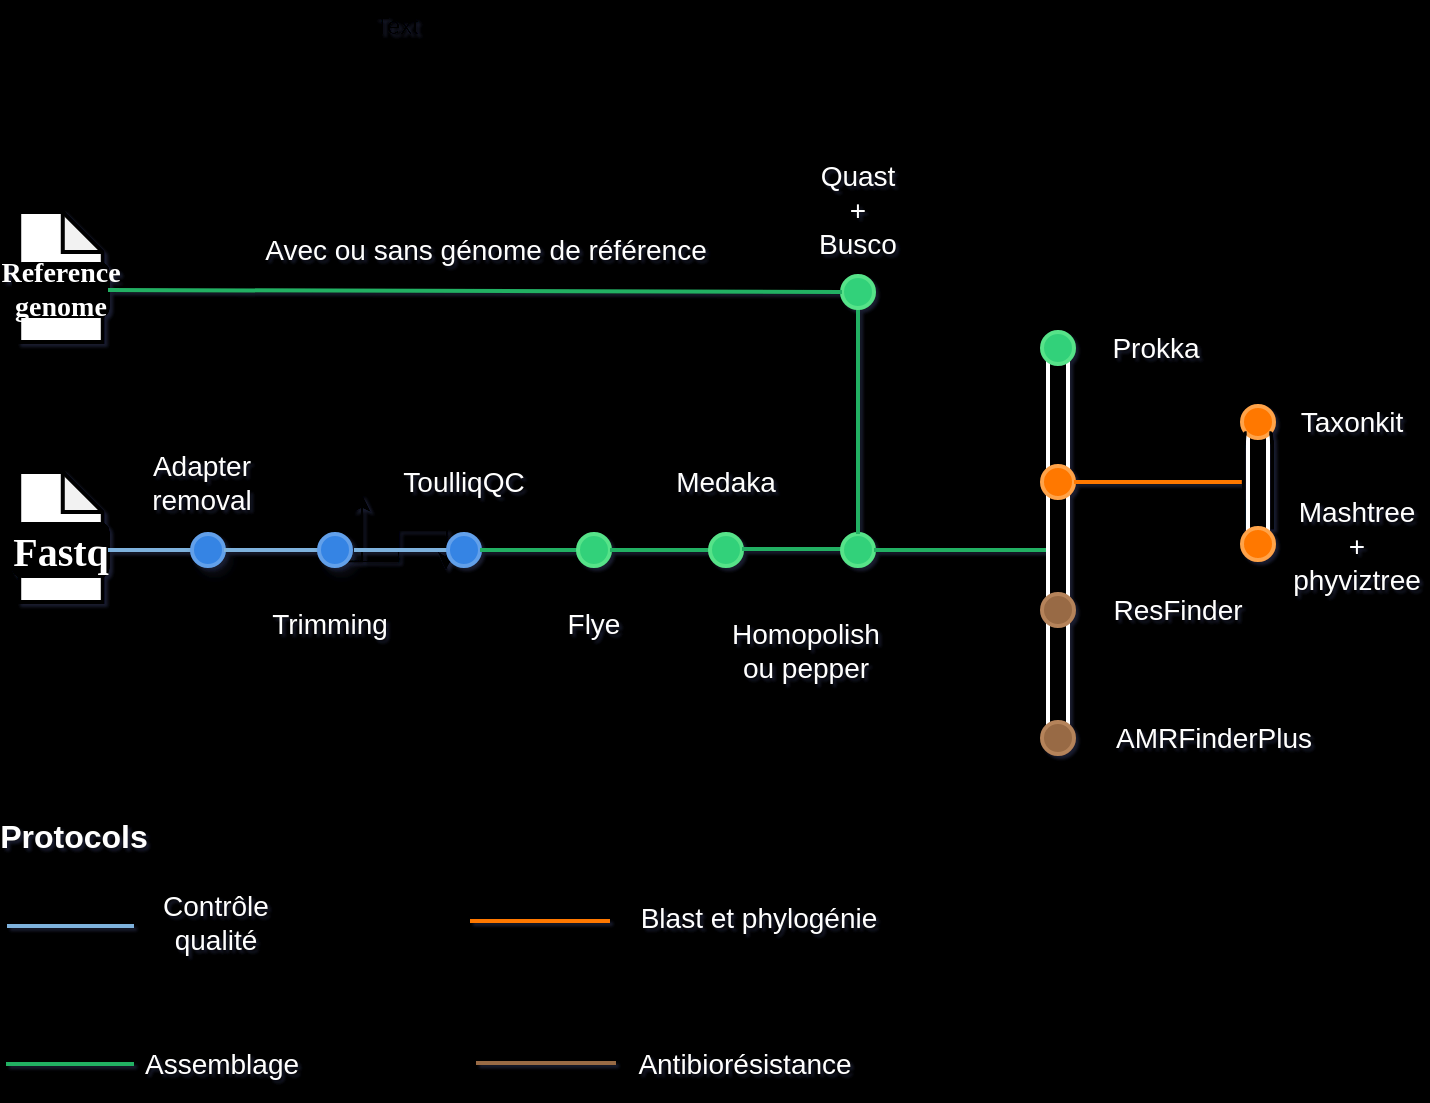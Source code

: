 <mxfile version="24.7.1" type="github">
  <diagram name="Page-1" id="H4P7NE6pzufIGQPCW-qz">
    <mxGraphModel dx="1317" dy="615" grid="0" gridSize="10" guides="1" tooltips="1" connect="1" arrows="1" fold="1" page="1" pageScale="1" pageWidth="827" pageHeight="1169" background="#000000" math="0" shadow="1">
      <root>
        <mxCell id="0" />
        <mxCell id="1" parent="0" />
        <mxCell id="f0s2tuys1uaE-3mfgcDq-59" value="" style="group" parent="1" vertex="1" connectable="0">
          <mxGeometry x="18" y="675" width="47" height="65" as="geometry" />
        </mxCell>
        <mxCell id="f0s2tuys1uaE-3mfgcDq-60" value="" style="shape=note;whiteSpace=wrap;html=1;backgroundOutline=1;darkOpacity=0.05;rounded=1;size=20;strokeWidth=2;" parent="f0s2tuys1uaE-3mfgcDq-59" vertex="1">
          <mxGeometry x="2.611" width="41.778" height="65" as="geometry" />
        </mxCell>
        <mxCell id="f0s2tuys1uaE-3mfgcDq-61" value="&lt;font data-font-src=&quot;https://fonts.googleapis.com/css?family=Maven+Pro&quot; face=&quot;Maven Pro&quot; color=&quot;#ffffff&quot;&gt;&lt;b&gt;&lt;font style=&quot;font-size: 20px;&quot;&gt;Fastq&lt;/font&gt;&lt;/b&gt;&lt;/font&gt;" style="rounded=1;whiteSpace=wrap;html=1;strokeWidth=2;fillColor=#000000;" parent="f0s2tuys1uaE-3mfgcDq-59" vertex="1">
          <mxGeometry y="26" width="47" height="26" as="geometry" />
        </mxCell>
        <mxCell id="f0s2tuys1uaE-3mfgcDq-62" value="" style="endArrow=none;html=1;rounded=1;strokeWidth=2;strokeColor=#7EB2DD;entryX=1;entryY=0.5;entryDx=0;entryDy=0;" parent="1" source="f0s2tuys1uaE-3mfgcDq-63" target="f0s2tuys1uaE-3mfgcDq-61" edge="1">
          <mxGeometry width="50" height="50" relative="1" as="geometry">
            <mxPoint x="110" y="714" as="sourcePoint" />
            <mxPoint x="328" y="307" as="targetPoint" />
          </mxGeometry>
        </mxCell>
        <mxCell id="f0s2tuys1uaE-3mfgcDq-64" value="" style="endArrow=none;html=1;rounded=1;strokeWidth=2;strokeColor=#7EB2DD;entryX=1;entryY=0.5;entryDx=0;entryDy=0;" parent="1" target="f0s2tuys1uaE-3mfgcDq-63" edge="1">
          <mxGeometry width="50" height="50" relative="1" as="geometry">
            <mxPoint x="110" y="714" as="sourcePoint" />
            <mxPoint x="65" y="714" as="targetPoint" />
          </mxGeometry>
        </mxCell>
        <mxCell id="f0s2tuys1uaE-3mfgcDq-63" value="" style="ellipse;whiteSpace=wrap;html=1;aspect=fixed;rounded=1;rotation=90;strokeWidth=2;fillColor=#3584e4;strokeColor=#62A0EA;shadow=1;" parent="1" vertex="1">
          <mxGeometry x="107" y="706" width="16" height="16" as="geometry" />
        </mxCell>
        <mxCell id="f0s2tuys1uaE-3mfgcDq-66" value="&lt;font style=&quot;font-size: 14px;&quot; color=&quot;#ffffff&quot;&gt;Adapter removal&lt;/font&gt;" style="text;strokeColor=none;align=center;fillColor=none;html=1;verticalAlign=middle;whiteSpace=wrap;rounded=0;" parent="1" vertex="1">
          <mxGeometry x="81.5" y="665" width="60" height="30" as="geometry" />
        </mxCell>
        <mxCell id="f0s2tuys1uaE-3mfgcDq-67" value="" style="endArrow=none;html=1;rounded=1;strokeWidth=2;strokeColor=#7EB2DD;exitX=0.5;exitY=0;exitDx=0;exitDy=0;" parent="1" source="f0s2tuys1uaE-3mfgcDq-68" edge="1">
          <mxGeometry width="50" height="50" relative="1" as="geometry">
            <mxPoint x="138" y="718" as="sourcePoint" />
            <mxPoint x="176" y="714" as="targetPoint" />
            <Array as="points" />
          </mxGeometry>
        </mxCell>
        <mxCell id="f0s2tuys1uaE-3mfgcDq-69" value="" style="endArrow=none;html=1;rounded=1;strokeWidth=2;strokeColor=#7EB2DD;exitX=0.5;exitY=0;exitDx=0;exitDy=0;" parent="1" source="f0s2tuys1uaE-3mfgcDq-63" target="f0s2tuys1uaE-3mfgcDq-68" edge="1">
          <mxGeometry width="50" height="50" relative="1" as="geometry">
            <mxPoint x="119" y="714" as="sourcePoint" />
            <mxPoint x="176" y="714" as="targetPoint" />
            <Array as="points" />
          </mxGeometry>
        </mxCell>
        <mxCell id="f0s2tuys1uaE-3mfgcDq-70" style="edgeStyle=orthogonalEdgeStyle;rounded=0;orthogonalLoop=1;jettySize=auto;html=1;exitX=0;exitY=1;exitDx=0;exitDy=0;" parent="1" source="f0s2tuys1uaE-3mfgcDq-68" edge="1">
          <mxGeometry relative="1" as="geometry">
            <mxPoint x="234" y="724" as="targetPoint" />
          </mxGeometry>
        </mxCell>
        <mxCell id="f0s2tuys1uaE-3mfgcDq-71" style="edgeStyle=orthogonalEdgeStyle;rounded=0;orthogonalLoop=1;jettySize=auto;html=1;exitX=0;exitY=1;exitDx=0;exitDy=0;" parent="1" source="f0s2tuys1uaE-3mfgcDq-68" edge="1">
          <mxGeometry relative="1" as="geometry">
            <mxPoint x="192" y="686" as="targetPoint" />
          </mxGeometry>
        </mxCell>
        <mxCell id="f0s2tuys1uaE-3mfgcDq-68" value="" style="ellipse;whiteSpace=wrap;html=1;aspect=fixed;rounded=1;rotation=0;strokeWidth=2;fillColor=#3584e4;shadow=1;strokeColor=#62A0EA;gradientColor=none;gradientDirection=north;" parent="1" vertex="1">
          <mxGeometry x="170.5" y="706" width="16" height="16" as="geometry" />
        </mxCell>
        <mxCell id="f0s2tuys1uaE-3mfgcDq-74" value="&lt;font style=&quot;font-size: 14px;&quot; color=&quot;#ffffff&quot;&gt;Trimming&lt;/font&gt;" style="text;strokeColor=none;align=center;fillColor=none;html=1;verticalAlign=middle;whiteSpace=wrap;rounded=0;" parent="1" vertex="1">
          <mxGeometry x="146" y="736" width="60" height="30" as="geometry" />
        </mxCell>
        <mxCell id="f0s2tuys1uaE-3mfgcDq-75" value="" style="endArrow=none;html=1;rounded=1;strokeWidth=2;strokeColor=#7EB2DD;" parent="1" source="f0s2tuys1uaE-3mfgcDq-77" edge="1">
          <mxGeometry width="50" height="50" relative="1" as="geometry">
            <mxPoint x="188" y="714" as="sourcePoint" />
            <mxPoint x="247" y="714" as="targetPoint" />
          </mxGeometry>
        </mxCell>
        <mxCell id="f0s2tuys1uaE-3mfgcDq-78" value="" style="endArrow=none;html=1;rounded=1;strokeWidth=2;strokeColor=#7EB2DD;" parent="1" target="f0s2tuys1uaE-3mfgcDq-77" edge="1">
          <mxGeometry width="50" height="50" relative="1" as="geometry">
            <mxPoint x="188" y="714" as="sourcePoint" />
            <mxPoint x="247" y="714" as="targetPoint" />
          </mxGeometry>
        </mxCell>
        <mxCell id="f0s2tuys1uaE-3mfgcDq-77" value="" style="ellipse;whiteSpace=wrap;html=1;aspect=fixed;rounded=1;rotation=0;strokeWidth=2;fillColor=#3584e4;strokeColor=#62a0ea;" parent="1" vertex="1">
          <mxGeometry x="235" y="706" width="16" height="16" as="geometry" />
        </mxCell>
        <mxCell id="f0s2tuys1uaE-3mfgcDq-79" value="&lt;font style=&quot;font-size: 14px;&quot; color=&quot;#ffffff&quot;&gt;ToulliqQC&lt;/font&gt;" style="text;strokeColor=none;align=center;fillColor=none;html=1;verticalAlign=middle;whiteSpace=wrap;rounded=0;" parent="1" vertex="1">
          <mxGeometry x="213" y="665" width="60" height="30" as="geometry" />
        </mxCell>
        <mxCell id="f0s2tuys1uaE-3mfgcDq-80" value="" style="endArrow=none;html=1;rounded=1;strokeWidth=2;strokeColor=#24B064;exitX=1;exitY=0.5;exitDx=0;exitDy=0;entryX=0;entryY=0.5;entryDx=0;entryDy=0;" parent="1" source="f0s2tuys1uaE-3mfgcDq-77" target="f0s2tuys1uaE-3mfgcDq-83" edge="1">
          <mxGeometry width="50" height="50" relative="1" as="geometry">
            <mxPoint x="370" y="531" as="sourcePoint" />
            <mxPoint x="297" y="714" as="targetPoint" />
          </mxGeometry>
        </mxCell>
        <mxCell id="f0s2tuys1uaE-3mfgcDq-83" value="" style="ellipse;whiteSpace=wrap;html=1;aspect=fixed;rounded=1;rotation=0;strokeWidth=2;fillColor=#33d17a;strokeColor=#57e389;" parent="1" vertex="1">
          <mxGeometry x="300" y="706" width="16" height="16" as="geometry" />
        </mxCell>
        <mxCell id="f0s2tuys1uaE-3mfgcDq-84" value="&lt;font style=&quot;font-size: 14px;&quot; color=&quot;#ffffff&quot;&gt;Flye&lt;/font&gt;" style="text;strokeColor=none;align=center;fillColor=none;html=1;verticalAlign=middle;whiteSpace=wrap;rounded=0;" parent="1" vertex="1">
          <mxGeometry x="278" y="736" width="60" height="30" as="geometry" />
        </mxCell>
        <mxCell id="f0s2tuys1uaE-3mfgcDq-85" value="" style="endArrow=none;html=1;rounded=1;strokeWidth=2;strokeColor=#24B064;exitX=1;exitY=0.5;exitDx=0;exitDy=0;entryX=0;entryY=0.5;entryDx=0;entryDy=0;" parent="1" source="f0s2tuys1uaE-3mfgcDq-83" target="f0s2tuys1uaE-3mfgcDq-86" edge="1">
          <mxGeometry width="50" height="50" relative="1" as="geometry">
            <mxPoint x="370" y="651" as="sourcePoint" />
            <mxPoint x="354" y="714" as="targetPoint" />
          </mxGeometry>
        </mxCell>
        <mxCell id="f0s2tuys1uaE-3mfgcDq-86" value="" style="ellipse;whiteSpace=wrap;html=1;aspect=fixed;rounded=1;rotation=0;strokeWidth=2;fillColor=#33d17a;strokeColor=#57e389;" parent="1" vertex="1">
          <mxGeometry x="366" y="706" width="16" height="16" as="geometry" />
        </mxCell>
        <mxCell id="f0s2tuys1uaE-3mfgcDq-87" value="&lt;font style=&quot;font-size: 14px;&quot; color=&quot;#ffffff&quot;&gt;Medaka&lt;/font&gt;" style="text;strokeColor=none;align=center;fillColor=none;html=1;verticalAlign=middle;whiteSpace=wrap;rounded=0;" parent="1" vertex="1">
          <mxGeometry x="344" y="665" width="60" height="30" as="geometry" />
        </mxCell>
        <mxCell id="fkLiBk1pGBz07GGvYYkv-2" value="" style="endArrow=none;html=1;rounded=1;strokeWidth=2;strokeColor=#24B064;exitX=1;exitY=0.5;exitDx=0;exitDy=0;entryX=0;entryY=0.5;entryDx=0;entryDy=0;" edge="1" parent="1">
          <mxGeometry width="50" height="50" relative="1" as="geometry">
            <mxPoint x="382" y="713.5" as="sourcePoint" />
            <mxPoint x="432" y="713.5" as="targetPoint" />
          </mxGeometry>
        </mxCell>
        <mxCell id="fkLiBk1pGBz07GGvYYkv-5" value="Text" style="text;html=1;align=center;verticalAlign=middle;resizable=0;points=[];autosize=1;strokeColor=none;fillColor=none;" vertex="1" parent="1">
          <mxGeometry x="189" y="439" width="40" height="26" as="geometry" />
        </mxCell>
        <mxCell id="fkLiBk1pGBz07GGvYYkv-6" value="" style="ellipse;whiteSpace=wrap;html=1;aspect=fixed;rounded=1;rotation=0;strokeWidth=2;fillColor=#33d17a;strokeColor=#57E389;" vertex="1" parent="1">
          <mxGeometry x="432" y="706" width="16" height="16" as="geometry" />
        </mxCell>
        <mxCell id="fkLiBk1pGBz07GGvYYkv-7" value="&lt;div&gt;&lt;font style=&quot;font-size: 14px;&quot; color=&quot;#ffffff&quot;&gt;Homopolish ou pepper&lt;/font&gt;&lt;/div&gt;" style="text;strokeColor=none;align=center;fillColor=none;html=1;verticalAlign=middle;whiteSpace=wrap;rounded=0;" vertex="1" parent="1">
          <mxGeometry x="384" y="749" width="60" height="30" as="geometry" />
        </mxCell>
        <mxCell id="fkLiBk1pGBz07GGvYYkv-9" value="" style="group" vertex="1" connectable="0" parent="1">
          <mxGeometry x="18" y="545" width="47" height="65" as="geometry" />
        </mxCell>
        <mxCell id="fkLiBk1pGBz07GGvYYkv-10" value="" style="shape=note;whiteSpace=wrap;html=1;backgroundOutline=1;darkOpacity=0.05;rounded=1;size=20;strokeWidth=2;" vertex="1" parent="fkLiBk1pGBz07GGvYYkv-9">
          <mxGeometry x="2.611" width="41.778" height="65" as="geometry" />
        </mxCell>
        <mxCell id="fkLiBk1pGBz07GGvYYkv-11" value="&lt;div align=&quot;center&quot;&gt;&lt;font style=&quot;font-size: 14px;&quot; color=&quot;#ffffff&quot; face=&quot;Maven Pro&quot;&gt;&lt;b&gt;Reference genome&lt;/b&gt;&lt;/font&gt;&lt;br&gt;&lt;/div&gt;" style="rounded=1;whiteSpace=wrap;html=1;strokeWidth=2;fillColor=#000000;align=center;" vertex="1" parent="fkLiBk1pGBz07GGvYYkv-9">
          <mxGeometry y="26" width="47" height="26" as="geometry" />
        </mxCell>
        <mxCell id="fkLiBk1pGBz07GGvYYkv-12" value="" style="endArrow=none;html=1;rounded=1;strokeWidth=2;strokeColor=#24B064;entryX=0.5;entryY=0;entryDx=0;entryDy=0;exitX=0.5;exitY=1;exitDx=0;exitDy=0;" edge="1" parent="1" source="fkLiBk1pGBz07GGvYYkv-14" target="fkLiBk1pGBz07GGvYYkv-6">
          <mxGeometry width="50" height="50" relative="1" as="geometry">
            <mxPoint x="440" y="595" as="sourcePoint" />
            <mxPoint x="465" y="657" as="targetPoint" />
          </mxGeometry>
        </mxCell>
        <mxCell id="fkLiBk1pGBz07GGvYYkv-14" value="" style="ellipse;whiteSpace=wrap;html=1;aspect=fixed;rounded=1;rotation=0;strokeWidth=2;fillColor=#33d17a;strokeColor=#57e389;" vertex="1" parent="1">
          <mxGeometry x="432" y="577" width="16" height="16" as="geometry" />
        </mxCell>
        <mxCell id="fkLiBk1pGBz07GGvYYkv-15" value="&lt;font style=&quot;font-size: 14px;&quot; color=&quot;#ffffff&quot;&gt;Quast &lt;br&gt;+ &lt;br&gt;Busco&lt;br&gt;&lt;/font&gt;" style="text;strokeColor=none;align=center;fillColor=none;html=1;verticalAlign=middle;whiteSpace=wrap;rounded=0;" vertex="1" parent="1">
          <mxGeometry x="410" y="529" width="60" height="30" as="geometry" />
        </mxCell>
        <mxCell id="fkLiBk1pGBz07GGvYYkv-16" value="" style="endArrow=none;html=1;rounded=1;strokeWidth=2;strokeColor=#24B064;entryX=0;entryY=0.5;entryDx=0;entryDy=0;exitX=1;exitY=0.5;exitDx=0;exitDy=0;" edge="1" parent="1" source="fkLiBk1pGBz07GGvYYkv-11" target="fkLiBk1pGBz07GGvYYkv-14">
          <mxGeometry width="50" height="50" relative="1" as="geometry">
            <mxPoint x="81" y="585" as="sourcePoint" />
            <mxPoint x="284" y="635" as="targetPoint" />
          </mxGeometry>
        </mxCell>
        <mxCell id="fkLiBk1pGBz07GGvYYkv-17" value="&lt;font style=&quot;font-size: 14px;&quot; color=&quot;#ffffff&quot;&gt;Avec ou sans génome de référence&lt;br&gt;&lt;/font&gt;" style="text;strokeColor=none;align=center;fillColor=none;html=1;verticalAlign=middle;whiteSpace=wrap;rounded=0;" vertex="1" parent="1">
          <mxGeometry x="126" y="549" width="256" height="30" as="geometry" />
        </mxCell>
        <mxCell id="fkLiBk1pGBz07GGvYYkv-23" value="" style="endArrow=none;html=1;rounded=1;strokeWidth=2;strokeColor=#24B064;exitX=1;exitY=0.5;exitDx=0;exitDy=0;" edge="1" parent="1" source="fkLiBk1pGBz07GGvYYkv-6">
          <mxGeometry width="50" height="50" relative="1" as="geometry">
            <mxPoint x="458" y="723.5" as="sourcePoint" />
            <mxPoint x="535" y="714" as="targetPoint" />
          </mxGeometry>
        </mxCell>
        <mxCell id="fkLiBk1pGBz07GGvYYkv-57" value="" style="rounded=0;whiteSpace=wrap;html=1;strokeColor=#FFFFFF;strokeWidth=2;fillColor=#000000;" vertex="1" parent="1">
          <mxGeometry x="535" y="610" width="10" height="202" as="geometry" />
        </mxCell>
        <mxCell id="fkLiBk1pGBz07GGvYYkv-59" value="" style="ellipse;whiteSpace=wrap;html=1;aspect=fixed;rounded=1;rotation=0;strokeWidth=2;fillColor=#33d17a;strokeColor=#57E389;" vertex="1" parent="1">
          <mxGeometry x="532" y="605" width="16" height="16" as="geometry" />
        </mxCell>
        <mxCell id="fkLiBk1pGBz07GGvYYkv-60" value="" style="ellipse;whiteSpace=wrap;html=1;aspect=fixed;rounded=1;rotation=0;strokeWidth=2;fillColor=#FF7800;strokeColor=#FFA348;" vertex="1" parent="1">
          <mxGeometry x="532" y="672" width="16" height="16" as="geometry" />
        </mxCell>
        <mxCell id="fkLiBk1pGBz07GGvYYkv-61" value="" style="ellipse;whiteSpace=wrap;html=1;aspect=fixed;rounded=1;rotation=0;strokeWidth=2;fillColor=#986A44;strokeColor=#B5835A;" vertex="1" parent="1">
          <mxGeometry x="532" y="800" width="16" height="16" as="geometry" />
        </mxCell>
        <mxCell id="fkLiBk1pGBz07GGvYYkv-63" value="" style="ellipse;whiteSpace=wrap;html=1;aspect=fixed;rounded=1;rotation=0;strokeWidth=2;fillColor=#986A44;strokeColor=#B5835A;" vertex="1" parent="1">
          <mxGeometry x="532" y="736" width="16" height="16" as="geometry" />
        </mxCell>
        <mxCell id="fkLiBk1pGBz07GGvYYkv-68" value="&lt;font style=&quot;font-size: 14px;&quot; color=&quot;#ffffff&quot;&gt;Prokka&lt;/font&gt;" style="text;strokeColor=none;align=center;fillColor=none;html=1;verticalAlign=middle;whiteSpace=wrap;rounded=0;" vertex="1" parent="1">
          <mxGeometry x="559" y="598" width="60" height="30" as="geometry" />
        </mxCell>
        <mxCell id="fkLiBk1pGBz07GGvYYkv-69" value="" style="endArrow=none;html=1;rounded=1;strokeWidth=2;strokeColor=#FF7800;exitX=1;exitY=0.5;exitDx=0;exitDy=0;" edge="1" parent="1" source="fkLiBk1pGBz07GGvYYkv-60">
          <mxGeometry width="50" height="50" relative="1" as="geometry">
            <mxPoint x="588" y="688" as="sourcePoint" />
            <mxPoint x="633" y="680" as="targetPoint" />
            <Array as="points">
              <mxPoint x="585" y="680" />
            </Array>
          </mxGeometry>
        </mxCell>
        <mxCell id="fkLiBk1pGBz07GGvYYkv-70" value="&lt;font style=&quot;font-size: 14px;&quot; color=&quot;#ffffff&quot;&gt;ResFinder&lt;/font&gt;" style="text;strokeColor=none;align=center;fillColor=none;html=1;verticalAlign=middle;whiteSpace=wrap;rounded=0;" vertex="1" parent="1">
          <mxGeometry x="570" y="729" width="60" height="30" as="geometry" />
        </mxCell>
        <mxCell id="fkLiBk1pGBz07GGvYYkv-71" value="&lt;font style=&quot;font-size: 14px;&quot; color=&quot;#ffffff&quot;&gt;AMRFinderPlus&lt;/font&gt;" style="text;strokeColor=none;align=center;fillColor=none;html=1;verticalAlign=middle;whiteSpace=wrap;rounded=0;" vertex="1" parent="1">
          <mxGeometry x="588" y="793" width="60" height="30" as="geometry" />
        </mxCell>
        <mxCell id="fkLiBk1pGBz07GGvYYkv-72" value="" style="group" vertex="1" connectable="0" parent="1">
          <mxGeometry x="630" y="654" width="20" height="67" as="geometry" />
        </mxCell>
        <mxCell id="fkLiBk1pGBz07GGvYYkv-77" value="" style="rounded=0;whiteSpace=wrap;html=1;strokeColor=#FFFFFF;strokeWidth=2;fillColor=#000000;" vertex="1" parent="fkLiBk1pGBz07GGvYYkv-72">
          <mxGeometry x="5" y="-3" width="10" height="54" as="geometry" />
        </mxCell>
        <mxCell id="fkLiBk1pGBz07GGvYYkv-78" value="" style="ellipse;whiteSpace=wrap;html=1;aspect=fixed;rounded=1;rotation=0;strokeWidth=2;fillColor=#FF7800;strokeColor=#FFA348;" vertex="1" parent="fkLiBk1pGBz07GGvYYkv-72">
          <mxGeometry x="2" y="49" width="16" height="16" as="geometry" />
        </mxCell>
        <mxCell id="fkLiBk1pGBz07GGvYYkv-73" value="" style="ellipse;whiteSpace=wrap;html=1;aspect=fixed;rounded=1;rotation=0;strokeWidth=2;fillColor=#FF7800;strokeColor=#FFA348;" vertex="1" parent="1">
          <mxGeometry x="632" y="642" width="16" height="16" as="geometry" />
        </mxCell>
        <mxCell id="fkLiBk1pGBz07GGvYYkv-75" style="edgeStyle=orthogonalEdgeStyle;rounded=1;orthogonalLoop=1;jettySize=auto;html=1;exitX=0;exitY=1;exitDx=0;exitDy=0;entryX=0;entryY=0;entryDx=0;entryDy=0;strokeWidth=2;endArrow=none;endFill=0;" edge="1" parent="1" source="fkLiBk1pGBz07GGvYYkv-73">
          <mxGeometry relative="1" as="geometry">
            <mxPoint x="632.929" y="703.929" as="targetPoint" />
            <Array as="points">
              <mxPoint x="633" y="656" />
            </Array>
          </mxGeometry>
        </mxCell>
        <mxCell id="fkLiBk1pGBz07GGvYYkv-76" style="edgeStyle=orthogonalEdgeStyle;rounded=1;orthogonalLoop=1;jettySize=auto;html=1;exitX=1;exitY=1;exitDx=0;exitDy=0;entryX=1;entryY=0;entryDx=0;entryDy=0;endArrow=none;endFill=0;strokeWidth=2;" edge="1" parent="1" source="fkLiBk1pGBz07GGvYYkv-73">
          <mxGeometry relative="1" as="geometry">
            <mxPoint x="647.071" y="703.929" as="targetPoint" />
            <Array as="points">
              <mxPoint x="647" y="656" />
            </Array>
          </mxGeometry>
        </mxCell>
        <mxCell id="fkLiBk1pGBz07GGvYYkv-80" value="&lt;font style=&quot;font-size: 14px;&quot; color=&quot;#ffffff&quot;&gt;Taxonkit&lt;/font&gt;" style="text;strokeColor=none;align=center;fillColor=none;html=1;verticalAlign=middle;whiteSpace=wrap;rounded=0;" vertex="1" parent="1">
          <mxGeometry x="657" y="635" width="60" height="30" as="geometry" />
        </mxCell>
        <mxCell id="fkLiBk1pGBz07GGvYYkv-81" value="&lt;font style=&quot;font-size: 14px;&quot; color=&quot;#ffffff&quot;&gt;Mashtree + phyviztree&lt;br&gt;&lt;/font&gt;" style="text;strokeColor=none;align=center;fillColor=none;html=1;verticalAlign=middle;whiteSpace=wrap;rounded=0;" vertex="1" parent="1">
          <mxGeometry x="659" y="696" width="61" height="31" as="geometry" />
        </mxCell>
        <mxCell id="fkLiBk1pGBz07GGvYYkv-83" value="&lt;font style=&quot;font-size: 16px;&quot; color=&quot;#ffffff&quot;&gt;&lt;b&gt;Protocols&lt;/b&gt;&lt;/font&gt;" style="text;strokeColor=none;align=center;fillColor=none;html=1;verticalAlign=middle;whiteSpace=wrap;rounded=0;" vertex="1" parent="1">
          <mxGeometry x="18" y="842" width="60" height="30" as="geometry" />
        </mxCell>
        <mxCell id="fkLiBk1pGBz07GGvYYkv-84" value="" style="endArrow=none;html=1;rounded=1;strokeWidth=2;strokeColor=#7EB2DD;" edge="1" parent="1">
          <mxGeometry width="50" height="50" relative="1" as="geometry">
            <mxPoint x="78" y="902" as="sourcePoint" />
            <mxPoint x="14.5" y="902" as="targetPoint" />
          </mxGeometry>
        </mxCell>
        <mxCell id="fkLiBk1pGBz07GGvYYkv-85" value="" style="endArrow=none;html=1;rounded=1;strokeWidth=2;strokeColor=#24B064;exitX=1;exitY=0.5;exitDx=0;exitDy=0;" edge="1" parent="1">
          <mxGeometry width="50" height="50" relative="1" as="geometry">
            <mxPoint x="14" y="971" as="sourcePoint" />
            <mxPoint x="78" y="971" as="targetPoint" />
          </mxGeometry>
        </mxCell>
        <mxCell id="fkLiBk1pGBz07GGvYYkv-87" value="" style="endArrow=none;html=1;rounded=1;strokeWidth=2;strokeColor=#FF7800;" edge="1" parent="1">
          <mxGeometry width="50" height="50" relative="1" as="geometry">
            <mxPoint x="246" y="899.5" as="sourcePoint" />
            <mxPoint x="316" y="899.5" as="targetPoint" />
            <Array as="points">
              <mxPoint x="291" y="899.5" />
            </Array>
          </mxGeometry>
        </mxCell>
        <mxCell id="fkLiBk1pGBz07GGvYYkv-88" value="" style="endArrow=none;html=1;rounded=1;strokeWidth=2;strokeColor=#986A44;" edge="1" parent="1">
          <mxGeometry width="50" height="50" relative="1" as="geometry">
            <mxPoint x="249" y="970.5" as="sourcePoint" />
            <mxPoint x="319" y="970.5" as="targetPoint" />
            <Array as="points">
              <mxPoint x="294" y="970.5" />
            </Array>
          </mxGeometry>
        </mxCell>
        <mxCell id="fkLiBk1pGBz07GGvYYkv-89" value="&lt;font style=&quot;font-size: 14px;&quot; color=&quot;#ffffff&quot;&gt;Contrôle qualité&lt;br&gt;&lt;/font&gt;" style="text;strokeColor=none;align=center;fillColor=none;html=1;verticalAlign=middle;whiteSpace=wrap;rounded=0;" vertex="1" parent="1">
          <mxGeometry x="89" y="885" width="60" height="30" as="geometry" />
        </mxCell>
        <mxCell id="fkLiBk1pGBz07GGvYYkv-90" value="&lt;font style=&quot;font-size: 14px;&quot; color=&quot;#ffffff&quot;&gt;Assemblage&lt;/font&gt;" style="text;strokeColor=none;align=center;fillColor=none;html=1;verticalAlign=middle;whiteSpace=wrap;rounded=0;" vertex="1" parent="1">
          <mxGeometry x="92" y="956" width="60" height="30" as="geometry" />
        </mxCell>
        <mxCell id="fkLiBk1pGBz07GGvYYkv-91" value="&lt;font style=&quot;font-size: 14px;&quot; color=&quot;#ffffff&quot;&gt;Blast et phylogénie&lt;br&gt;&lt;/font&gt;" style="text;strokeColor=none;align=center;fillColor=none;html=1;verticalAlign=middle;whiteSpace=wrap;rounded=0;" vertex="1" parent="1">
          <mxGeometry x="324" y="883" width="133" height="30" as="geometry" />
        </mxCell>
        <mxCell id="fkLiBk1pGBz07GGvYYkv-92" value="&lt;font style=&quot;font-size: 14px;&quot; color=&quot;#ffffff&quot;&gt;Antibiorésistance&lt;/font&gt;" style="text;strokeColor=none;align=center;fillColor=none;html=1;verticalAlign=middle;whiteSpace=wrap;rounded=0;" vertex="1" parent="1">
          <mxGeometry x="317" y="956" width="133" height="30" as="geometry" />
        </mxCell>
      </root>
    </mxGraphModel>
  </diagram>
</mxfile>
